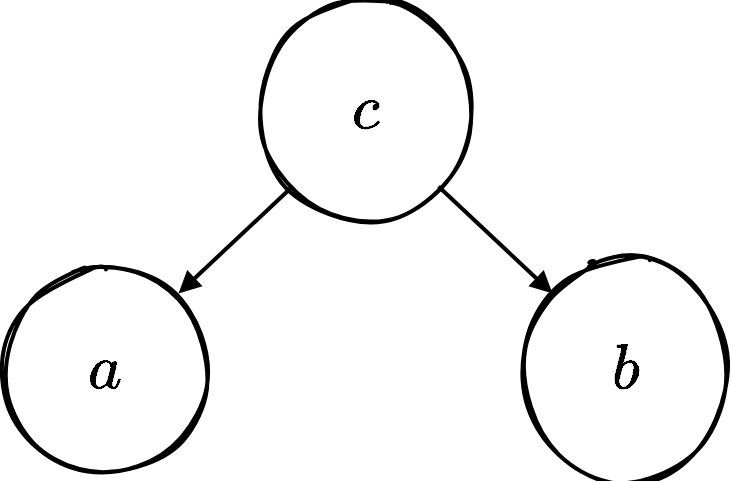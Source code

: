 <mxfile version="13.7.3" type="device"><diagram id="Z6ZnRCBgsvafxGbzeIP-" name="Page-1"><mxGraphModel dx="2370" dy="4455" grid="1" gridSize="10" guides="1" tooltips="1" connect="1" arrows="1" fold="1" page="1" pageScale="1" pageWidth="500" pageHeight="500" math="1" shadow="0"><root><mxCell id="0"/><object label="nodes&#10;" id="1"><mxCell parent="0"/></object><mxCell id="sO9bxbikf-4URry5FpEM-1" value="&lt;font style=&quot;font-size: 27px&quot;&gt;$$ b $$&lt;/font&gt;" style="ellipse;whiteSpace=wrap;html=1;strokeWidth=2;fillWeight=2;hachureGap=8;fillColor=none;fillStyle=solid;sketch=1;" parent="1" vertex="1"><mxGeometry x="280" y="-2830" width="103.5" height="108.0" as="geometry"/></mxCell><mxCell id="ApU2fgULwDi58tcCmpRR-66" value="&lt;font style=&quot;font-size: 27px&quot;&gt;$$ c $$&lt;/font&gt;" style="ellipse;whiteSpace=wrap;html=1;strokeWidth=2;fillWeight=2;hachureGap=8;fillColor=none;fillStyle=solid;sketch=1;" parent="1" vertex="1"><mxGeometry x="150" y="-2960" width="103.5" height="108.0" as="geometry"/></mxCell><mxCell id="sO9bxbikf-4URry5FpEM-2" value="&lt;font style=&quot;font-size: 27px&quot;&gt;$$ a $$&lt;/font&gt;" style="ellipse;whiteSpace=wrap;html=1;strokeWidth=2;fillWeight=2;hachureGap=8;fillColor=none;fillStyle=solid;sketch=1;" parent="1" vertex="1"><mxGeometry x="20" y="-2830" width="103.5" height="108.0" as="geometry"/></mxCell><object label="distrib" id="sO9bxbikf-4URry5FpEM-25"><mxCell parent="0"/></object><object label="arrows" id="sO9bxbikf-4URry5FpEM-26"><mxCell parent="0"/></object><mxCell id="sO9bxbikf-4URry5FpEM-7" value="" style="endArrow=block;html=1;exitX=1;exitY=1;exitDx=0;exitDy=0;entryX=0;entryY=0;entryDx=0;entryDy=0;endFill=1;strokeWidth=2;" parent="sO9bxbikf-4URry5FpEM-26" source="ApU2fgULwDi58tcCmpRR-66" target="sO9bxbikf-4URry5FpEM-1" edge="1"><mxGeometry width="50" height="50" relative="1" as="geometry"><mxPoint x="110.75" y="-2752" as="sourcePoint"/><mxPoint x="168.25" y="-2812" as="targetPoint"/></mxGeometry></mxCell><mxCell id="sO9bxbikf-4URry5FpEM-8" value="" style="endArrow=block;html=1;entryX=1;entryY=0;entryDx=0;entryDy=0;endFill=1;strokeWidth=2;exitX=0;exitY=1;exitDx=0;exitDy=0;" parent="sO9bxbikf-4URry5FpEM-26" source="ApU2fgULwDi58tcCmpRR-66" target="sO9bxbikf-4URry5FpEM-2" edge="1"><mxGeometry width="50" height="50" relative="1" as="geometry"><mxPoint x="70.5" y="-2884" as="sourcePoint"/><mxPoint x="260.25" y="-2837.008" as="targetPoint"/></mxGeometry></mxCell></root></mxGraphModel></diagram></mxfile>